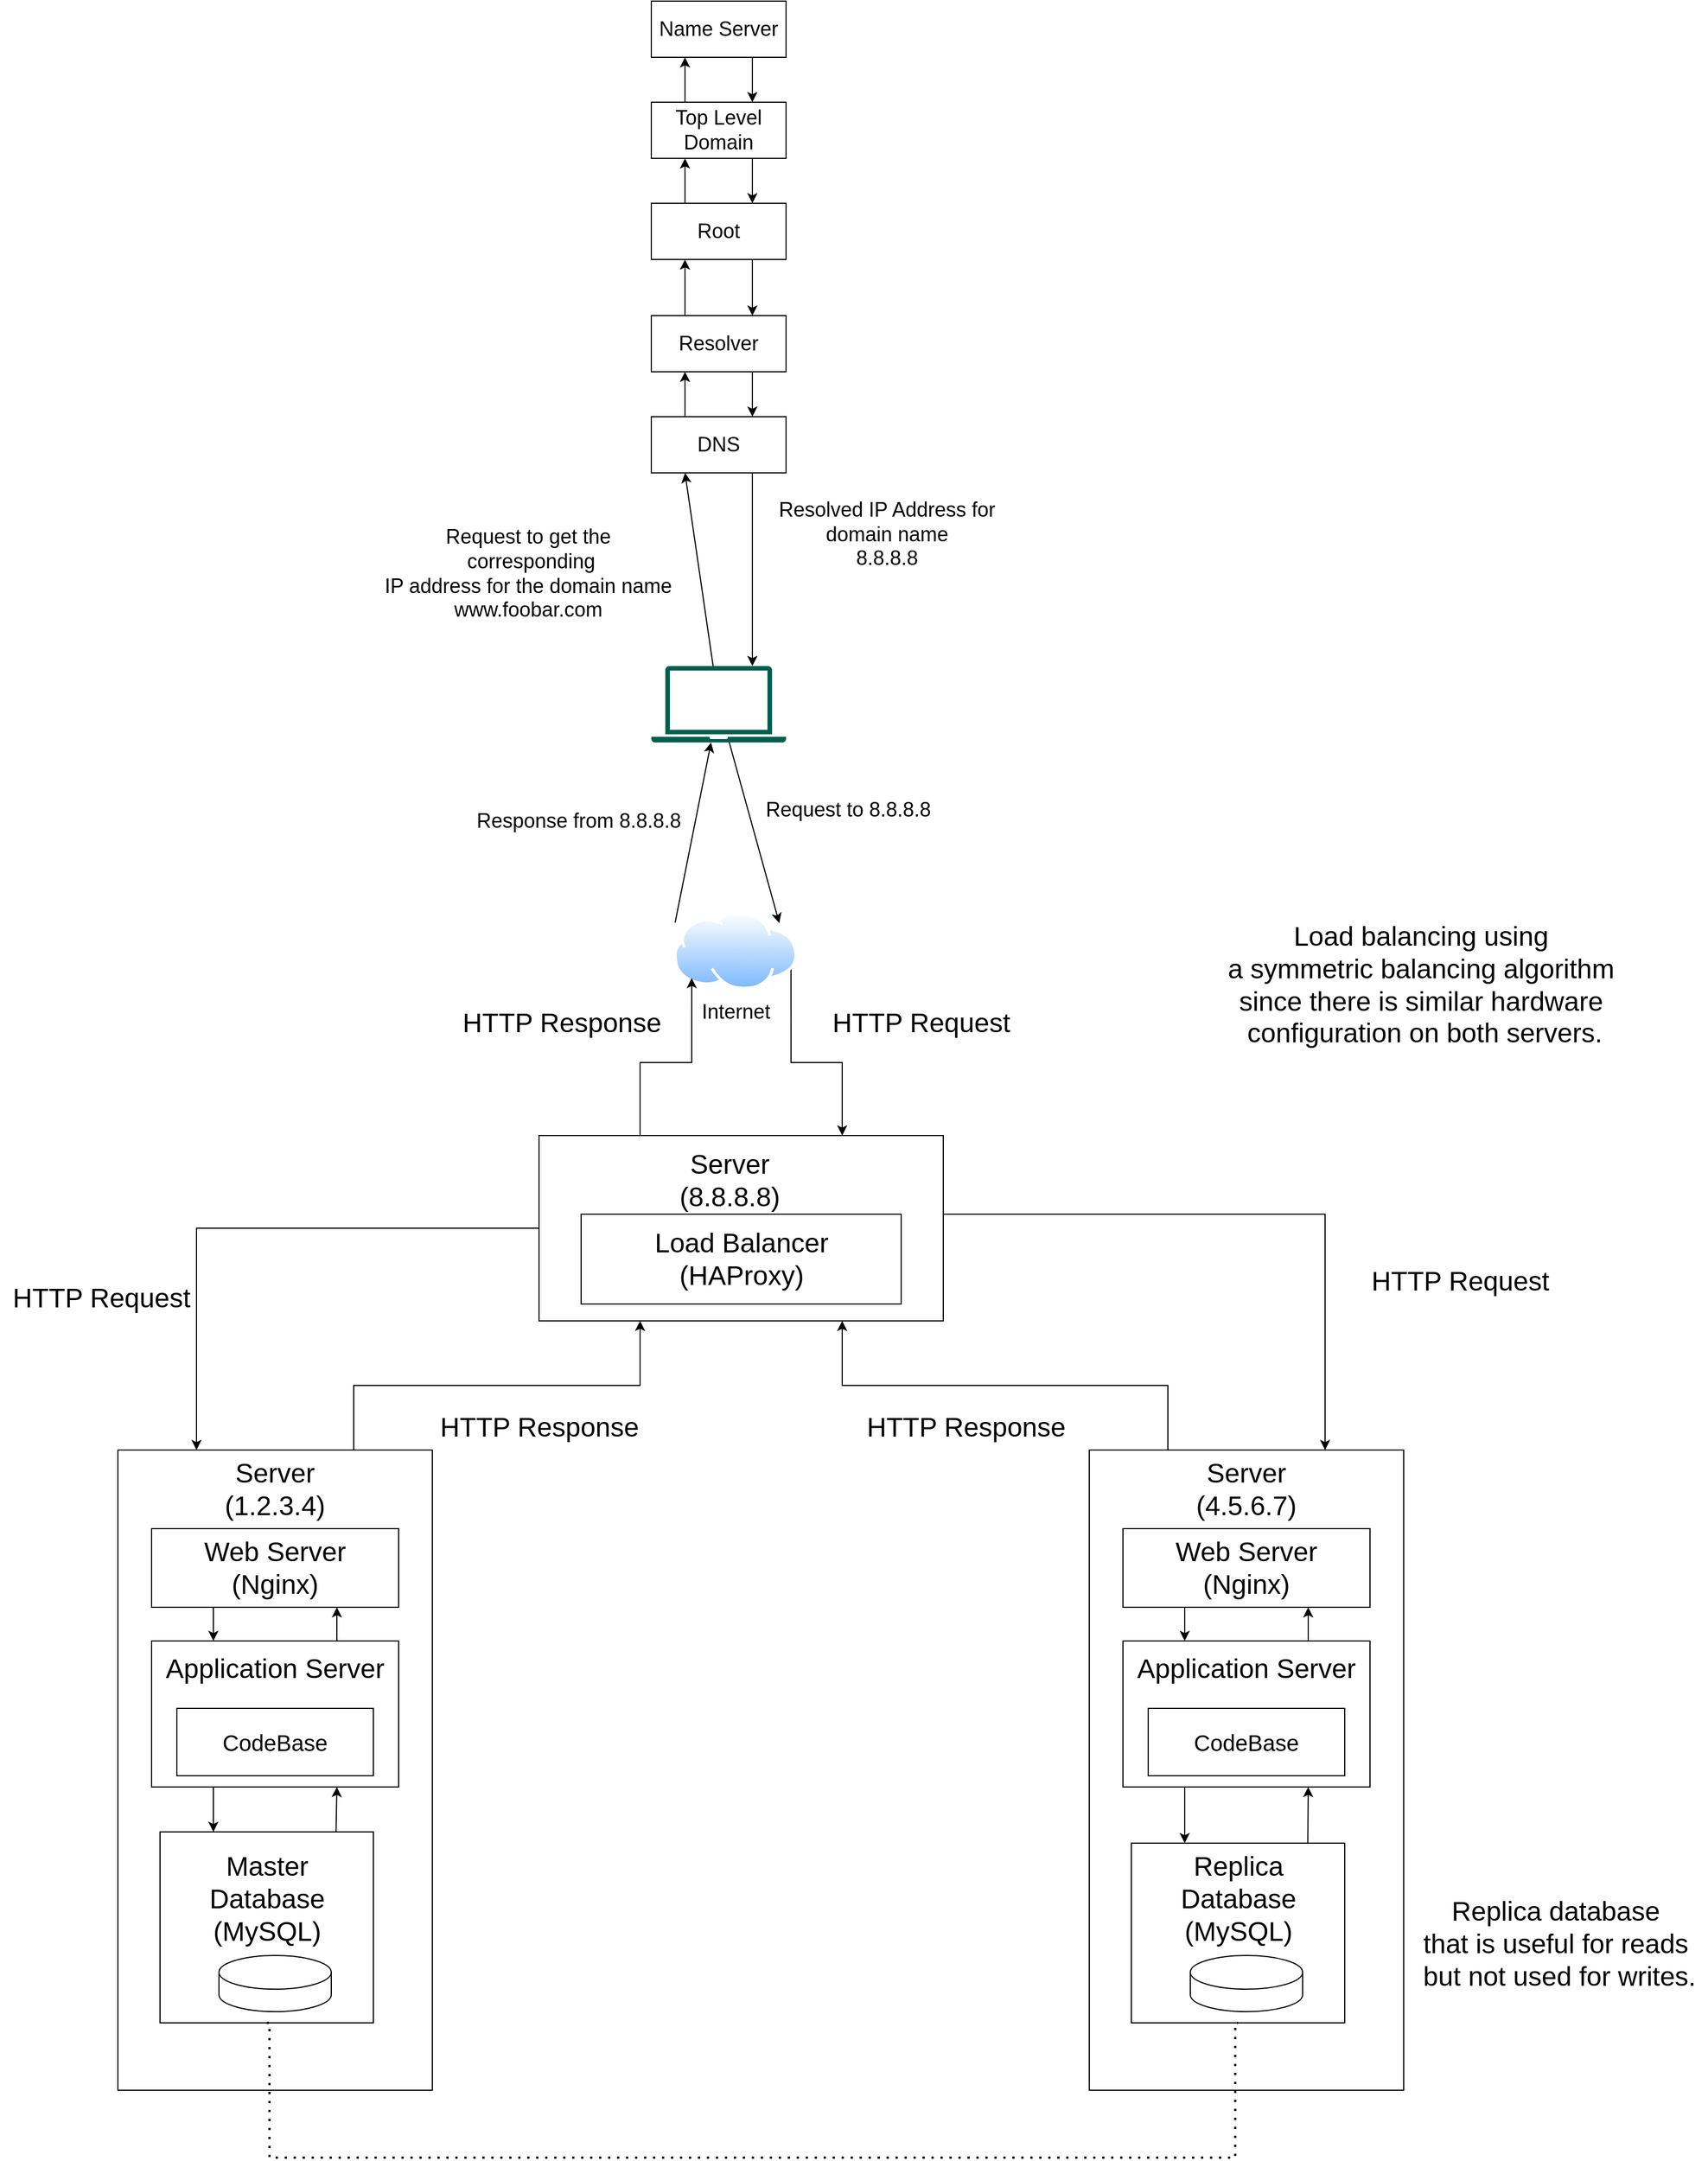 <mxfile version="20.6.2" type="device"><diagram id="Ur6gRPB38YQK42sb_czI" name="Page-1"><mxGraphModel dx="4544" dy="1410" grid="1" gridSize="10" guides="1" tooltips="1" connect="1" arrows="1" fold="1" page="1" pageScale="1" pageWidth="850" pageHeight="1100" math="0" shadow="0"><root><mxCell id="0"/><mxCell id="1" parent="0"/><mxCell id="QQvmPmS_KhWr08DKVS-H-1" value="" style="sketch=0;pointerEvents=1;shadow=0;dashed=0;html=1;strokeColor=none;fillColor=#005F4B;labelPosition=center;verticalLabelPosition=bottom;verticalAlign=top;align=center;outlineConnect=0;shape=mxgraph.veeam2.laptop;" vertex="1" parent="1"><mxGeometry x="-940" y="1132" width="120" height="68" as="geometry"/></mxCell><mxCell id="QQvmPmS_KhWr08DKVS-H-69" style="edgeStyle=orthogonalEdgeStyle;rounded=0;orthogonalLoop=1;jettySize=auto;html=1;exitX=1;exitY=0.75;exitDx=0;exitDy=0;entryX=0.75;entryY=0;entryDx=0;entryDy=0;fontSize=24;" edge="1" parent="1" source="QQvmPmS_KhWr08DKVS-H-3" target="QQvmPmS_KhWr08DKVS-H-63"><mxGeometry relative="1" as="geometry"/></mxCell><mxCell id="QQvmPmS_KhWr08DKVS-H-3" value="&lt;font style=&quot;font-size: 18px;&quot;&gt;Internet&lt;/font&gt;" style="aspect=fixed;perimeter=ellipsePerimeter;html=1;align=center;shadow=0;dashed=0;spacingTop=3;image;image=img/lib/active_directory/internet_cloud.svg;" vertex="1" parent="1"><mxGeometry x="-920" y="1350.7" width="110" height="69.3" as="geometry"/></mxCell><mxCell id="QQvmPmS_KhWr08DKVS-H-70" style="edgeStyle=orthogonalEdgeStyle;rounded=0;orthogonalLoop=1;jettySize=auto;html=1;exitX=0.75;exitY=0;exitDx=0;exitDy=0;entryX=0.25;entryY=1;entryDx=0;entryDy=0;fontSize=24;" edge="1" parent="1" source="QQvmPmS_KhWr08DKVS-H-5" target="QQvmPmS_KhWr08DKVS-H-63"><mxGeometry relative="1" as="geometry"/></mxCell><mxCell id="QQvmPmS_KhWr08DKVS-H-5" value="" style="rounded=0;whiteSpace=wrap;html=1;" vertex="1" parent="1"><mxGeometry x="-1415" y="1830" width="280" height="570" as="geometry"/></mxCell><mxCell id="QQvmPmS_KhWr08DKVS-H-6" style="edgeStyle=orthogonalEdgeStyle;rounded=0;orthogonalLoop=1;jettySize=auto;html=1;exitX=0.25;exitY=1;exitDx=0;exitDy=0;entryX=0.25;entryY=0;entryDx=0;entryDy=0;fontSize=24;" edge="1" parent="1" source="QQvmPmS_KhWr08DKVS-H-7" target="QQvmPmS_KhWr08DKVS-H-10"><mxGeometry relative="1" as="geometry"/></mxCell><mxCell id="QQvmPmS_KhWr08DKVS-H-7" value="" style="rounded=0;whiteSpace=wrap;html=1;" vertex="1" parent="1"><mxGeometry x="-1385" y="1900" width="220" height="70" as="geometry"/></mxCell><mxCell id="QQvmPmS_KhWr08DKVS-H-8" style="edgeStyle=orthogonalEdgeStyle;rounded=0;orthogonalLoop=1;jettySize=auto;html=1;exitX=0.75;exitY=0;exitDx=0;exitDy=0;entryX=0.75;entryY=1;entryDx=0;entryDy=0;fontSize=24;" edge="1" parent="1" source="QQvmPmS_KhWr08DKVS-H-10" target="QQvmPmS_KhWr08DKVS-H-7"><mxGeometry relative="1" as="geometry"/></mxCell><mxCell id="QQvmPmS_KhWr08DKVS-H-9" style="edgeStyle=orthogonalEdgeStyle;rounded=0;orthogonalLoop=1;jettySize=auto;html=1;exitX=0.25;exitY=1;exitDx=0;exitDy=0;entryX=0.25;entryY=0;entryDx=0;entryDy=0;fontSize=24;" edge="1" parent="1" source="QQvmPmS_KhWr08DKVS-H-10" target="QQvmPmS_KhWr08DKVS-H-12"><mxGeometry relative="1" as="geometry"/></mxCell><mxCell id="QQvmPmS_KhWr08DKVS-H-10" value="" style="rounded=0;whiteSpace=wrap;html=1;" vertex="1" parent="1"><mxGeometry x="-1385" y="2000" width="220" height="130" as="geometry"/></mxCell><mxCell id="QQvmPmS_KhWr08DKVS-H-11" style="edgeStyle=orthogonalEdgeStyle;rounded=0;orthogonalLoop=1;jettySize=auto;html=1;exitX=0.825;exitY=-0.001;exitDx=0;exitDy=0;entryX=0.75;entryY=1;entryDx=0;entryDy=0;fontSize=24;exitPerimeter=0;" edge="1" parent="1" source="QQvmPmS_KhWr08DKVS-H-12" target="QQvmPmS_KhWr08DKVS-H-10"><mxGeometry relative="1" as="geometry"/></mxCell><mxCell id="QQvmPmS_KhWr08DKVS-H-12" value="" style="rounded=0;whiteSpace=wrap;html=1;" vertex="1" parent="1"><mxGeometry x="-1377.5" y="2170" width="190" height="170" as="geometry"/></mxCell><mxCell id="QQvmPmS_KhWr08DKVS-H-13" value="" style="rounded=0;whiteSpace=wrap;html=1;" vertex="1" parent="1"><mxGeometry x="-1362.5" y="2060" width="175" height="60" as="geometry"/></mxCell><mxCell id="QQvmPmS_KhWr08DKVS-H-14" value="Server&lt;br&gt;(1.2.3.4)" style="text;html=1;strokeColor=none;fillColor=none;align=center;verticalAlign=middle;whiteSpace=wrap;rounded=0;strokeWidth=7;fontSize=24;" vertex="1" parent="1"><mxGeometry x="-1345" y="1850" width="140" height="30" as="geometry"/></mxCell><mxCell id="QQvmPmS_KhWr08DKVS-H-15" value="Web Server&lt;br&gt;(Nginx)" style="text;html=1;strokeColor=none;fillColor=none;align=center;verticalAlign=middle;whiteSpace=wrap;rounded=0;strokeWidth=7;fontSize=24;" vertex="1" parent="1"><mxGeometry x="-1375" y="1930" width="200" height="10" as="geometry"/></mxCell><mxCell id="QQvmPmS_KhWr08DKVS-H-16" value="Application Server" style="text;html=1;strokeColor=none;fillColor=none;align=center;verticalAlign=middle;whiteSpace=wrap;rounded=0;strokeWidth=7;fontSize=24;" vertex="1" parent="1"><mxGeometry x="-1375" y="2010" width="200" height="30" as="geometry"/></mxCell><mxCell id="QQvmPmS_KhWr08DKVS-H-17" value="CodeBase" style="text;html=1;strokeColor=none;fillColor=none;align=center;verticalAlign=middle;whiteSpace=wrap;rounded=0;strokeWidth=7;fontSize=20;" vertex="1" parent="1"><mxGeometry x="-1375" y="2075" width="200" height="30" as="geometry"/></mxCell><mxCell id="QQvmPmS_KhWr08DKVS-H-18" value="Master&lt;br&gt;Database&lt;br&gt;(MySQL)" style="text;html=1;strokeColor=none;fillColor=none;align=center;verticalAlign=middle;whiteSpace=wrap;rounded=0;strokeWidth=7;fontSize=24;" vertex="1" parent="1"><mxGeometry x="-1382.5" y="2190" width="200" height="80" as="geometry"/></mxCell><mxCell id="QQvmPmS_KhWr08DKVS-H-19" value="" style="endArrow=classic;html=1;rounded=0;fontSize=18;entryX=1;entryY=0;entryDx=0;entryDy=0;" edge="1" parent="1" source="QQvmPmS_KhWr08DKVS-H-1" target="QQvmPmS_KhWr08DKVS-H-3"><mxGeometry width="50" height="50" relative="1" as="geometry"><mxPoint x="-750" y="1179" as="sourcePoint"/><mxPoint x="-710" y="1150" as="targetPoint"/></mxGeometry></mxCell><mxCell id="QQvmPmS_KhWr08DKVS-H-20" value="" style="endArrow=classic;html=1;rounded=0;fontSize=18;exitX=0.011;exitY=0.14;exitDx=0;exitDy=0;exitPerimeter=0;" edge="1" parent="1" source="QQvmPmS_KhWr08DKVS-H-3" target="QQvmPmS_KhWr08DKVS-H-1"><mxGeometry width="50" height="50" relative="1" as="geometry"><mxPoint x="-490" y="1220" as="sourcePoint"/><mxPoint x="-440" y="1170" as="targetPoint"/></mxGeometry></mxCell><mxCell id="QQvmPmS_KhWr08DKVS-H-21" style="edgeStyle=orthogonalEdgeStyle;rounded=0;orthogonalLoop=1;jettySize=auto;html=1;exitX=0.25;exitY=0;exitDx=0;exitDy=0;entryX=0.25;entryY=1;entryDx=0;entryDy=0;fontSize=18;" edge="1" parent="1" source="QQvmPmS_KhWr08DKVS-H-23" target="QQvmPmS_KhWr08DKVS-H-26"><mxGeometry relative="1" as="geometry"/></mxCell><mxCell id="QQvmPmS_KhWr08DKVS-H-22" style="edgeStyle=orthogonalEdgeStyle;rounded=0;orthogonalLoop=1;jettySize=auto;html=1;exitX=0.75;exitY=1;exitDx=0;exitDy=0;fontSize=18;entryX=0.75;entryY=0;entryDx=0;entryDy=0;" edge="1" parent="1" source="QQvmPmS_KhWr08DKVS-H-23" target="QQvmPmS_KhWr08DKVS-H-34"><mxGeometry relative="1" as="geometry"/></mxCell><mxCell id="QQvmPmS_KhWr08DKVS-H-23" value="Resolver" style="rounded=0;whiteSpace=wrap;html=1;strokeWidth=1;fontSize=18;" vertex="1" parent="1"><mxGeometry x="-940" y="820" width="120" height="50" as="geometry"/></mxCell><mxCell id="QQvmPmS_KhWr08DKVS-H-24" style="edgeStyle=orthogonalEdgeStyle;rounded=0;orthogonalLoop=1;jettySize=auto;html=1;exitX=0.25;exitY=0;exitDx=0;exitDy=0;entryX=0.25;entryY=1;entryDx=0;entryDy=0;fontSize=18;" edge="1" parent="1" source="QQvmPmS_KhWr08DKVS-H-26" target="QQvmPmS_KhWr08DKVS-H-29"><mxGeometry relative="1" as="geometry"/></mxCell><mxCell id="QQvmPmS_KhWr08DKVS-H-25" style="edgeStyle=orthogonalEdgeStyle;rounded=0;orthogonalLoop=1;jettySize=auto;html=1;exitX=0.75;exitY=1;exitDx=0;exitDy=0;entryX=0.75;entryY=0;entryDx=0;entryDy=0;fontSize=18;" edge="1" parent="1" source="QQvmPmS_KhWr08DKVS-H-26" target="QQvmPmS_KhWr08DKVS-H-23"><mxGeometry relative="1" as="geometry"/></mxCell><mxCell id="QQvmPmS_KhWr08DKVS-H-26" value="Root" style="rounded=0;whiteSpace=wrap;html=1;strokeWidth=1;fontSize=18;" vertex="1" parent="1"><mxGeometry x="-940" y="720" width="120" height="50" as="geometry"/></mxCell><mxCell id="QQvmPmS_KhWr08DKVS-H-27" style="edgeStyle=orthogonalEdgeStyle;rounded=0;orthogonalLoop=1;jettySize=auto;html=1;exitX=0.25;exitY=0;exitDx=0;exitDy=0;entryX=0.25;entryY=1;entryDx=0;entryDy=0;fontSize=18;" edge="1" parent="1" source="QQvmPmS_KhWr08DKVS-H-29" target="QQvmPmS_KhWr08DKVS-H-31"><mxGeometry relative="1" as="geometry"/></mxCell><mxCell id="QQvmPmS_KhWr08DKVS-H-28" style="edgeStyle=orthogonalEdgeStyle;rounded=0;orthogonalLoop=1;jettySize=auto;html=1;exitX=0.75;exitY=1;exitDx=0;exitDy=0;entryX=0.75;entryY=0;entryDx=0;entryDy=0;fontSize=18;" edge="1" parent="1" source="QQvmPmS_KhWr08DKVS-H-29" target="QQvmPmS_KhWr08DKVS-H-26"><mxGeometry relative="1" as="geometry"/></mxCell><mxCell id="QQvmPmS_KhWr08DKVS-H-29" value="Top Level Domain" style="rounded=0;whiteSpace=wrap;html=1;strokeWidth=1;fontSize=18;" vertex="1" parent="1"><mxGeometry x="-940" y="630" width="120" height="50" as="geometry"/></mxCell><mxCell id="QQvmPmS_KhWr08DKVS-H-30" style="edgeStyle=orthogonalEdgeStyle;rounded=0;orthogonalLoop=1;jettySize=auto;html=1;exitX=0.75;exitY=1;exitDx=0;exitDy=0;entryX=0.75;entryY=0;entryDx=0;entryDy=0;fontSize=18;" edge="1" parent="1" source="QQvmPmS_KhWr08DKVS-H-31" target="QQvmPmS_KhWr08DKVS-H-29"><mxGeometry relative="1" as="geometry"/></mxCell><mxCell id="QQvmPmS_KhWr08DKVS-H-31" value="Name Server" style="rounded=0;whiteSpace=wrap;html=1;strokeWidth=1;fontSize=18;" vertex="1" parent="1"><mxGeometry x="-940" y="540" width="120" height="50" as="geometry"/></mxCell><mxCell id="QQvmPmS_KhWr08DKVS-H-32" style="edgeStyle=orthogonalEdgeStyle;rounded=0;orthogonalLoop=1;jettySize=auto;html=1;exitX=0.25;exitY=0;exitDx=0;exitDy=0;entryX=0.25;entryY=1;entryDx=0;entryDy=0;fontSize=18;" edge="1" parent="1" source="QQvmPmS_KhWr08DKVS-H-34" target="QQvmPmS_KhWr08DKVS-H-23"><mxGeometry relative="1" as="geometry"/></mxCell><mxCell id="QQvmPmS_KhWr08DKVS-H-33" style="edgeStyle=orthogonalEdgeStyle;rounded=0;orthogonalLoop=1;jettySize=auto;html=1;exitX=0.75;exitY=1;exitDx=0;exitDy=0;fontSize=18;" edge="1" parent="1" source="QQvmPmS_KhWr08DKVS-H-34" target="QQvmPmS_KhWr08DKVS-H-1"><mxGeometry relative="1" as="geometry"><Array as="points"><mxPoint x="-850" y="1090"/><mxPoint x="-850" y="1090"/></Array></mxGeometry></mxCell><mxCell id="QQvmPmS_KhWr08DKVS-H-34" value="DNS" style="rounded=0;whiteSpace=wrap;html=1;strokeWidth=1;fontSize=18;" vertex="1" parent="1"><mxGeometry x="-940" y="910" width="120" height="50" as="geometry"/></mxCell><mxCell id="QQvmPmS_KhWr08DKVS-H-35" value="" style="endArrow=classic;html=1;rounded=0;fontSize=18;entryX=0.25;entryY=1;entryDx=0;entryDy=0;" edge="1" parent="1" source="QQvmPmS_KhWr08DKVS-H-1" target="QQvmPmS_KhWr08DKVS-H-34"><mxGeometry width="50" height="50" relative="1" as="geometry"><mxPoint x="-760" y="1120" as="sourcePoint"/><mxPoint x="-910" y="1080" as="targetPoint"/></mxGeometry></mxCell><mxCell id="QQvmPmS_KhWr08DKVS-H-36" value="Resolved IP Address for domain name&lt;br&gt;8.8.8.8" style="text;html=1;strokeColor=none;fillColor=none;align=center;verticalAlign=middle;whiteSpace=wrap;rounded=0;strokeWidth=1;fontSize=18;" vertex="1" parent="1"><mxGeometry x="-830" y="975" width="200" height="80" as="geometry"/></mxCell><mxCell id="QQvmPmS_KhWr08DKVS-H-37" value="Request to get the&lt;br&gt;&amp;nbsp;corresponding &lt;br&gt;IP address for the domain name&lt;br&gt;www.foobar.com" style="text;html=1;align=center;verticalAlign=middle;resizable=0;points=[];autosize=1;strokeColor=none;fillColor=none;fontSize=18;" vertex="1" parent="1"><mxGeometry x="-1190" y="1000" width="280" height="100" as="geometry"/></mxCell><mxCell id="QQvmPmS_KhWr08DKVS-H-38" value="Response from 8.8.8.8" style="text;html=1;align=center;verticalAlign=middle;resizable=0;points=[];autosize=1;strokeColor=none;fillColor=none;fontSize=18;" vertex="1" parent="1"><mxGeometry x="-1110" y="1250" width="210" height="40" as="geometry"/></mxCell><mxCell id="QQvmPmS_KhWr08DKVS-H-39" value="Request to 8.8.8.8" style="text;html=1;align=center;verticalAlign=middle;resizable=0;points=[];autosize=1;strokeColor=none;fillColor=none;fontSize=18;" vertex="1" parent="1"><mxGeometry x="-850" y="1240" width="170" height="40" as="geometry"/></mxCell><mxCell id="QQvmPmS_KhWr08DKVS-H-40" value="&lt;font style=&quot;font-size: 24px;&quot;&gt;HTTP Request&lt;/font&gt;" style="text;html=1;align=center;verticalAlign=middle;resizable=0;points=[];autosize=1;strokeColor=none;fillColor=none;" vertex="1" parent="1"><mxGeometry x="-790" y="1430" width="180" height="40" as="geometry"/></mxCell><mxCell id="QQvmPmS_KhWr08DKVS-H-41" value="&lt;font style=&quot;font-size: 24px;&quot;&gt;HTTP Response&lt;/font&gt;" style="text;html=1;align=center;verticalAlign=middle;resizable=0;points=[];autosize=1;strokeColor=none;fillColor=none;" vertex="1" parent="1"><mxGeometry x="-1120" y="1430" width="200" height="40" as="geometry"/></mxCell><mxCell id="QQvmPmS_KhWr08DKVS-H-42" value="" style="shape=cylinder3;whiteSpace=wrap;html=1;boundedLbl=1;backgroundOutline=1;size=15;fontSize=24;" vertex="1" parent="1"><mxGeometry x="-1325" y="2280" width="100" height="50" as="geometry"/></mxCell><mxCell id="QQvmPmS_KhWr08DKVS-H-76" style="edgeStyle=orthogonalEdgeStyle;rounded=0;orthogonalLoop=1;jettySize=auto;html=1;exitX=0.25;exitY=0;exitDx=0;exitDy=0;entryX=0.75;entryY=1;entryDx=0;entryDy=0;fontSize=24;" edge="1" parent="1" source="QQvmPmS_KhWr08DKVS-H-45" target="QQvmPmS_KhWr08DKVS-H-63"><mxGeometry relative="1" as="geometry"/></mxCell><mxCell id="QQvmPmS_KhWr08DKVS-H-45" value="" style="rounded=0;whiteSpace=wrap;html=1;" vertex="1" parent="1"><mxGeometry x="-550" y="1830" width="280" height="570" as="geometry"/></mxCell><mxCell id="QQvmPmS_KhWr08DKVS-H-46" style="edgeStyle=orthogonalEdgeStyle;rounded=0;orthogonalLoop=1;jettySize=auto;html=1;exitX=0.25;exitY=1;exitDx=0;exitDy=0;entryX=0.25;entryY=0;entryDx=0;entryDy=0;fontSize=24;" edge="1" parent="1" source="QQvmPmS_KhWr08DKVS-H-47" target="QQvmPmS_KhWr08DKVS-H-50"><mxGeometry relative="1" as="geometry"/></mxCell><mxCell id="QQvmPmS_KhWr08DKVS-H-47" value="" style="rounded=0;whiteSpace=wrap;html=1;" vertex="1" parent="1"><mxGeometry x="-520" y="1900" width="220" height="70" as="geometry"/></mxCell><mxCell id="QQvmPmS_KhWr08DKVS-H-48" style="edgeStyle=orthogonalEdgeStyle;rounded=0;orthogonalLoop=1;jettySize=auto;html=1;exitX=0.75;exitY=0;exitDx=0;exitDy=0;entryX=0.75;entryY=1;entryDx=0;entryDy=0;fontSize=24;" edge="1" parent="1" source="QQvmPmS_KhWr08DKVS-H-50" target="QQvmPmS_KhWr08DKVS-H-47"><mxGeometry relative="1" as="geometry"/></mxCell><mxCell id="QQvmPmS_KhWr08DKVS-H-49" style="edgeStyle=orthogonalEdgeStyle;rounded=0;orthogonalLoop=1;jettySize=auto;html=1;exitX=0.25;exitY=1;exitDx=0;exitDy=0;entryX=0.25;entryY=0;entryDx=0;entryDy=0;fontSize=24;" edge="1" parent="1" source="QQvmPmS_KhWr08DKVS-H-50" target="QQvmPmS_KhWr08DKVS-H-52"><mxGeometry relative="1" as="geometry"/></mxCell><mxCell id="QQvmPmS_KhWr08DKVS-H-50" value="" style="rounded=0;whiteSpace=wrap;html=1;" vertex="1" parent="1"><mxGeometry x="-520" y="2000" width="220" height="130" as="geometry"/></mxCell><mxCell id="QQvmPmS_KhWr08DKVS-H-51" style="edgeStyle=orthogonalEdgeStyle;rounded=0;orthogonalLoop=1;jettySize=auto;html=1;exitX=0.827;exitY=0.003;exitDx=0;exitDy=0;entryX=0.75;entryY=1;entryDx=0;entryDy=0;fontSize=24;exitPerimeter=0;" edge="1" parent="1" source="QQvmPmS_KhWr08DKVS-H-52" target="QQvmPmS_KhWr08DKVS-H-50"><mxGeometry relative="1" as="geometry"><Array as="points"><mxPoint x="-355" y="2181"/></Array></mxGeometry></mxCell><mxCell id="QQvmPmS_KhWr08DKVS-H-52" value="" style="rounded=0;whiteSpace=wrap;html=1;" vertex="1" parent="1"><mxGeometry x="-512.5" y="2180" width="190" height="160" as="geometry"/></mxCell><mxCell id="QQvmPmS_KhWr08DKVS-H-53" value="" style="rounded=0;whiteSpace=wrap;html=1;" vertex="1" parent="1"><mxGeometry x="-497.5" y="2060" width="175" height="60" as="geometry"/></mxCell><mxCell id="QQvmPmS_KhWr08DKVS-H-54" value="Server&lt;br&gt;(4.5.6.7)" style="text;html=1;strokeColor=none;fillColor=none;align=center;verticalAlign=middle;whiteSpace=wrap;rounded=0;strokeWidth=7;fontSize=24;" vertex="1" parent="1"><mxGeometry x="-480" y="1850" width="140" height="30" as="geometry"/></mxCell><mxCell id="QQvmPmS_KhWr08DKVS-H-55" value="Web Server&lt;br&gt;(Nginx)" style="text;html=1;strokeColor=none;fillColor=none;align=center;verticalAlign=middle;whiteSpace=wrap;rounded=0;strokeWidth=7;fontSize=24;" vertex="1" parent="1"><mxGeometry x="-510" y="1930" width="200" height="10" as="geometry"/></mxCell><mxCell id="QQvmPmS_KhWr08DKVS-H-56" value="Application Server" style="text;html=1;strokeColor=none;fillColor=none;align=center;verticalAlign=middle;whiteSpace=wrap;rounded=0;strokeWidth=7;fontSize=24;" vertex="1" parent="1"><mxGeometry x="-510" y="2010" width="200" height="30" as="geometry"/></mxCell><mxCell id="QQvmPmS_KhWr08DKVS-H-57" value="CodeBase" style="text;html=1;strokeColor=none;fillColor=none;align=center;verticalAlign=middle;whiteSpace=wrap;rounded=0;strokeWidth=7;fontSize=20;" vertex="1" parent="1"><mxGeometry x="-510" y="2075" width="200" height="30" as="geometry"/></mxCell><mxCell id="QQvmPmS_KhWr08DKVS-H-58" value="Replica&lt;br&gt;Database&lt;br&gt;(MySQL)" style="text;html=1;strokeColor=none;fillColor=none;align=center;verticalAlign=middle;whiteSpace=wrap;rounded=0;strokeWidth=7;fontSize=24;" vertex="1" parent="1"><mxGeometry x="-517.5" y="2190" width="200" height="80" as="geometry"/></mxCell><mxCell id="QQvmPmS_KhWr08DKVS-H-59" value="" style="shape=cylinder3;whiteSpace=wrap;html=1;boundedLbl=1;backgroundOutline=1;size=15;fontSize=24;" vertex="1" parent="1"><mxGeometry x="-460" y="2280" width="100" height="50" as="geometry"/></mxCell><mxCell id="QQvmPmS_KhWr08DKVS-H-68" style="edgeStyle=orthogonalEdgeStyle;rounded=0;orthogonalLoop=1;jettySize=auto;html=1;exitX=0.25;exitY=0;exitDx=0;exitDy=0;entryX=0;entryY=1;entryDx=0;entryDy=0;fontSize=24;" edge="1" parent="1" source="QQvmPmS_KhWr08DKVS-H-63" target="QQvmPmS_KhWr08DKVS-H-3"><mxGeometry relative="1" as="geometry"/></mxCell><mxCell id="QQvmPmS_KhWr08DKVS-H-73" style="edgeStyle=orthogonalEdgeStyle;rounded=0;orthogonalLoop=1;jettySize=auto;html=1;exitX=0;exitY=0.5;exitDx=0;exitDy=0;entryX=0.25;entryY=0;entryDx=0;entryDy=0;fontSize=24;" edge="1" parent="1" source="QQvmPmS_KhWr08DKVS-H-63" target="QQvmPmS_KhWr08DKVS-H-5"><mxGeometry relative="1" as="geometry"/></mxCell><mxCell id="QQvmPmS_KhWr08DKVS-H-75" style="edgeStyle=orthogonalEdgeStyle;rounded=0;orthogonalLoop=1;jettySize=auto;html=1;exitX=1;exitY=0.25;exitDx=0;exitDy=0;entryX=0.75;entryY=0;entryDx=0;entryDy=0;fontSize=24;" edge="1" parent="1" source="QQvmPmS_KhWr08DKVS-H-63" target="QQvmPmS_KhWr08DKVS-H-45"><mxGeometry relative="1" as="geometry"><Array as="points"><mxPoint x="-680" y="1620"/><mxPoint x="-340" y="1620"/></Array></mxGeometry></mxCell><mxCell id="QQvmPmS_KhWr08DKVS-H-63" value="" style="rounded=0;whiteSpace=wrap;html=1;fontSize=24;" vertex="1" parent="1"><mxGeometry x="-1040" y="1550" width="360" height="165" as="geometry"/></mxCell><mxCell id="QQvmPmS_KhWr08DKVS-H-64" value="Load Balancer&lt;br&gt;(HAProxy)" style="rounded=0;whiteSpace=wrap;html=1;fontSize=24;" vertex="1" parent="1"><mxGeometry x="-1002.5" y="1620" width="285" height="80" as="geometry"/></mxCell><mxCell id="QQvmPmS_KhWr08DKVS-H-65" value="Server&lt;br&gt;(8.8.8.8)" style="text;html=1;strokeColor=none;fillColor=none;align=center;verticalAlign=middle;whiteSpace=wrap;rounded=0;strokeWidth=7;fontSize=24;" vertex="1" parent="1"><mxGeometry x="-940" y="1575" width="140" height="30" as="geometry"/></mxCell><mxCell id="QQvmPmS_KhWr08DKVS-H-77" value="" style="endArrow=none;dashed=1;html=1;dashPattern=1 3;strokeWidth=2;rounded=0;fontSize=24;edgeStyle=orthogonalEdgeStyle;exitX=0.5;exitY=1;exitDx=0;exitDy=0;entryX=0.5;entryY=1;entryDx=0;entryDy=0;" edge="1" parent="1" source="QQvmPmS_KhWr08DKVS-H-12" target="QQvmPmS_KhWr08DKVS-H-52"><mxGeometry width="50" height="50" relative="1" as="geometry"><mxPoint x="-1280" y="2490" as="sourcePoint"/><mxPoint x="-420" y="2480" as="targetPoint"/><Array as="points"><mxPoint x="-1280" y="2340"/><mxPoint x="-1280" y="2460"/><mxPoint x="-420" y="2460"/><mxPoint x="-420" y="2340"/></Array></mxGeometry></mxCell><mxCell id="QQvmPmS_KhWr08DKVS-H-79" value="Load balancing using&lt;br&gt;a symmetric balancing algorithm&lt;br&gt;since there is similar hardware&lt;br&gt;&amp;nbsp;configuration on both servers." style="text;html=1;align=center;verticalAlign=middle;resizable=0;points=[];autosize=1;strokeColor=none;fillColor=none;fontSize=24;" vertex="1" parent="1"><mxGeometry x="-440" y="1350.7" width="370" height="130" as="geometry"/></mxCell><mxCell id="QQvmPmS_KhWr08DKVS-H-80" value="&lt;font style=&quot;font-size: 24px;&quot;&gt;HTTP Request&lt;/font&gt;" style="text;html=1;align=center;verticalAlign=middle;resizable=0;points=[];autosize=1;strokeColor=none;fillColor=none;" vertex="1" parent="1"><mxGeometry x="-1520" y="1675" width="180" height="40" as="geometry"/></mxCell><mxCell id="QQvmPmS_KhWr08DKVS-H-81" value="&lt;font style=&quot;font-size: 24px;&quot;&gt;HTTP Request&lt;/font&gt;" style="text;html=1;align=center;verticalAlign=middle;resizable=0;points=[];autosize=1;strokeColor=none;fillColor=none;" vertex="1" parent="1"><mxGeometry x="-310" y="1660" width="180" height="40" as="geometry"/></mxCell><mxCell id="QQvmPmS_KhWr08DKVS-H-82" value="&lt;font style=&quot;font-size: 24px;&quot;&gt;HTTP Response&lt;/font&gt;" style="text;html=1;align=center;verticalAlign=middle;resizable=0;points=[];autosize=1;strokeColor=none;fillColor=none;" vertex="1" parent="1"><mxGeometry x="-760" y="1790" width="200" height="40" as="geometry"/></mxCell><mxCell id="QQvmPmS_KhWr08DKVS-H-83" value="&lt;font style=&quot;font-size: 24px;&quot;&gt;HTTP Response&lt;/font&gt;" style="text;html=1;align=center;verticalAlign=middle;resizable=0;points=[];autosize=1;strokeColor=none;fillColor=none;" vertex="1" parent="1"><mxGeometry x="-1140" y="1790" width="200" height="40" as="geometry"/></mxCell><mxCell id="QQvmPmS_KhWr08DKVS-H-84" value="Replica database&lt;br&gt;that is useful for reads&lt;br&gt;&amp;nbsp;but not used for writes." style="text;html=1;align=center;verticalAlign=middle;resizable=0;points=[];autosize=1;strokeColor=none;fillColor=none;fontSize=24;" vertex="1" parent="1"><mxGeometry x="-270" y="2220" width="270" height="100" as="geometry"/></mxCell></root></mxGraphModel></diagram></mxfile>